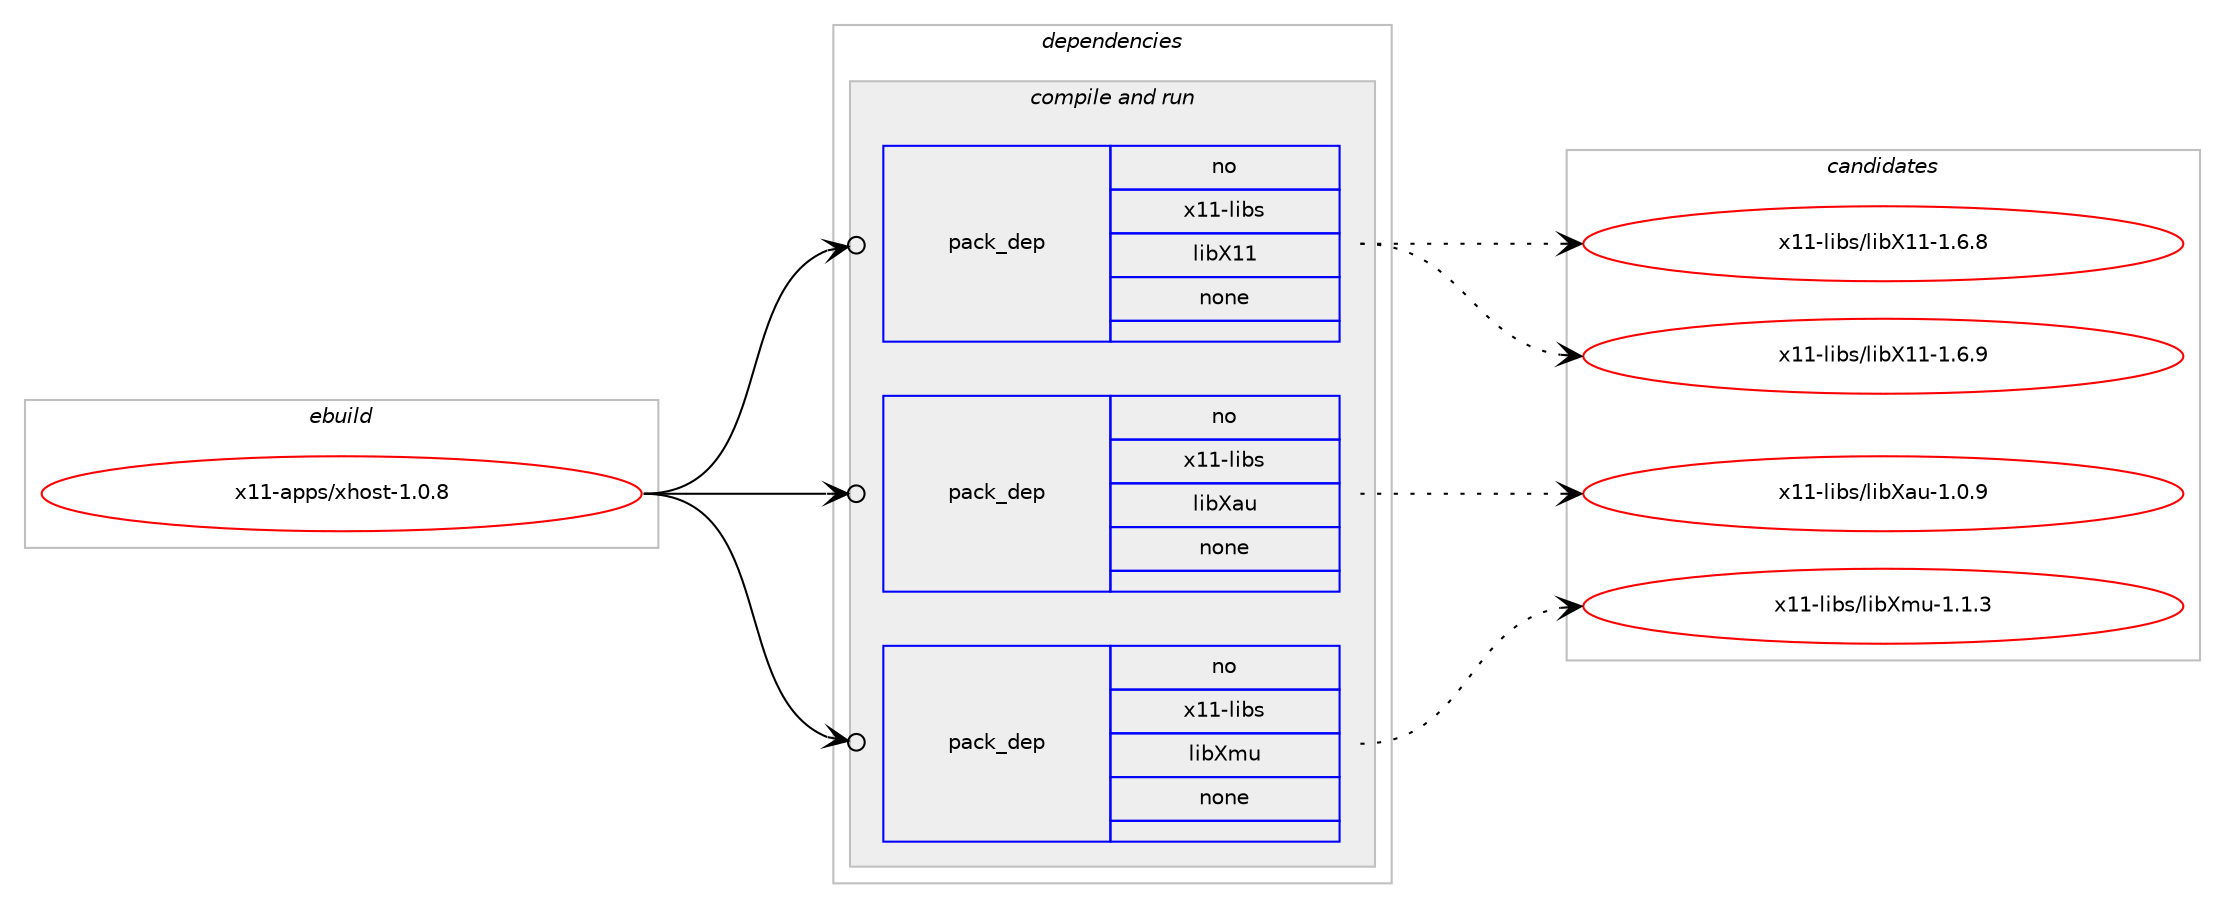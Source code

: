 digraph prolog {

# *************
# Graph options
# *************

newrank=true;
concentrate=true;
compound=true;
graph [rankdir=LR,fontname=Helvetica,fontsize=10,ranksep=1.5];#, ranksep=2.5, nodesep=0.2];
edge  [arrowhead=vee];
node  [fontname=Helvetica,fontsize=10];

# **********
# The ebuild
# **********

subgraph cluster_leftcol {
color=gray;
rank=same;
label=<<i>ebuild</i>>;
id [label="x11-apps/xhost-1.0.8", color=red, width=4, href="../x11-apps/xhost-1.0.8.svg"];
}

# ****************
# The dependencies
# ****************

subgraph cluster_midcol {
color=gray;
label=<<i>dependencies</i>>;
subgraph cluster_compile {
fillcolor="#eeeeee";
style=filled;
label=<<i>compile</i>>;
}
subgraph cluster_compileandrun {
fillcolor="#eeeeee";
style=filled;
label=<<i>compile and run</i>>;
subgraph pack677600 {
dependency912977 [label=<<TABLE BORDER="0" CELLBORDER="1" CELLSPACING="0" CELLPADDING="4" WIDTH="220"><TR><TD ROWSPAN="6" CELLPADDING="30">pack_dep</TD></TR><TR><TD WIDTH="110">no</TD></TR><TR><TD>x11-libs</TD></TR><TR><TD>libX11</TD></TR><TR><TD>none</TD></TR><TR><TD></TD></TR></TABLE>>, shape=none, color=blue];
}
id:e -> dependency912977:w [weight=20,style="solid",arrowhead="odotvee"];
subgraph pack677601 {
dependency912978 [label=<<TABLE BORDER="0" CELLBORDER="1" CELLSPACING="0" CELLPADDING="4" WIDTH="220"><TR><TD ROWSPAN="6" CELLPADDING="30">pack_dep</TD></TR><TR><TD WIDTH="110">no</TD></TR><TR><TD>x11-libs</TD></TR><TR><TD>libXau</TD></TR><TR><TD>none</TD></TR><TR><TD></TD></TR></TABLE>>, shape=none, color=blue];
}
id:e -> dependency912978:w [weight=20,style="solid",arrowhead="odotvee"];
subgraph pack677602 {
dependency912979 [label=<<TABLE BORDER="0" CELLBORDER="1" CELLSPACING="0" CELLPADDING="4" WIDTH="220"><TR><TD ROWSPAN="6" CELLPADDING="30">pack_dep</TD></TR><TR><TD WIDTH="110">no</TD></TR><TR><TD>x11-libs</TD></TR><TR><TD>libXmu</TD></TR><TR><TD>none</TD></TR><TR><TD></TD></TR></TABLE>>, shape=none, color=blue];
}
id:e -> dependency912979:w [weight=20,style="solid",arrowhead="odotvee"];
}
subgraph cluster_run {
fillcolor="#eeeeee";
style=filled;
label=<<i>run</i>>;
}
}

# **************
# The candidates
# **************

subgraph cluster_choices {
rank=same;
color=gray;
label=<<i>candidates</i>>;

subgraph choice677600 {
color=black;
nodesep=1;
choice120494945108105981154710810598884949454946544656 [label="x11-libs/libX11-1.6.8", color=red, width=4,href="../x11-libs/libX11-1.6.8.svg"];
choice120494945108105981154710810598884949454946544657 [label="x11-libs/libX11-1.6.9", color=red, width=4,href="../x11-libs/libX11-1.6.9.svg"];
dependency912977:e -> choice120494945108105981154710810598884949454946544656:w [style=dotted,weight="100"];
dependency912977:e -> choice120494945108105981154710810598884949454946544657:w [style=dotted,weight="100"];
}
subgraph choice677601 {
color=black;
nodesep=1;
choice1204949451081059811547108105988897117454946484657 [label="x11-libs/libXau-1.0.9", color=red, width=4,href="../x11-libs/libXau-1.0.9.svg"];
dependency912978:e -> choice1204949451081059811547108105988897117454946484657:w [style=dotted,weight="100"];
}
subgraph choice677602 {
color=black;
nodesep=1;
choice12049494510810598115471081059888109117454946494651 [label="x11-libs/libXmu-1.1.3", color=red, width=4,href="../x11-libs/libXmu-1.1.3.svg"];
dependency912979:e -> choice12049494510810598115471081059888109117454946494651:w [style=dotted,weight="100"];
}
}

}
